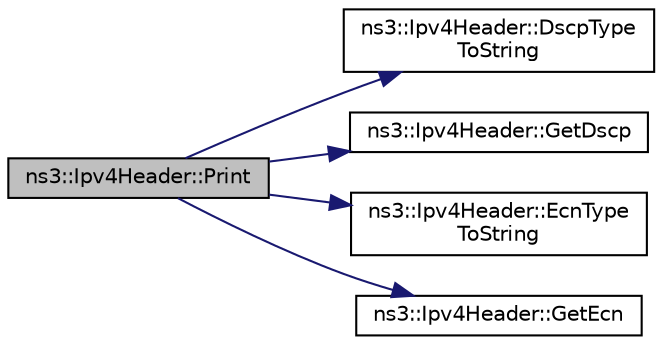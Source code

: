 digraph "ns3::Ipv4Header::Print"
{
  edge [fontname="Helvetica",fontsize="10",labelfontname="Helvetica",labelfontsize="10"];
  node [fontname="Helvetica",fontsize="10",shape=record];
  rankdir="LR";
  Node1 [label="ns3::Ipv4Header::Print",height=0.2,width=0.4,color="black", fillcolor="grey75", style="filled", fontcolor="black"];
  Node1 -> Node2 [color="midnightblue",fontsize="10",style="solid"];
  Node2 [label="ns3::Ipv4Header::DscpType\lToString",height=0.2,width=0.4,color="black", fillcolor="white", style="filled",URL="$d9/df1/classns3_1_1Ipv4Header.html#a2498bae27aa88dd746d0e0c3ee52bcf8"];
  Node1 -> Node3 [color="midnightblue",fontsize="10",style="solid"];
  Node3 [label="ns3::Ipv4Header::GetDscp",height=0.2,width=0.4,color="black", fillcolor="white", style="filled",URL="$d9/df1/classns3_1_1Ipv4Header.html#a60d238b9d5f491df4d7626382505b0fe"];
  Node1 -> Node4 [color="midnightblue",fontsize="10",style="solid"];
  Node4 [label="ns3::Ipv4Header::EcnType\lToString",height=0.2,width=0.4,color="black", fillcolor="white", style="filled",URL="$d9/df1/classns3_1_1Ipv4Header.html#a9b74598e71019dcb0add54df4e5a72d8"];
  Node1 -> Node5 [color="midnightblue",fontsize="10",style="solid"];
  Node5 [label="ns3::Ipv4Header::GetEcn",height=0.2,width=0.4,color="black", fillcolor="white", style="filled",URL="$d9/df1/classns3_1_1Ipv4Header.html#ac5b818a97ed69188202d2c66ca7717c0"];
}
